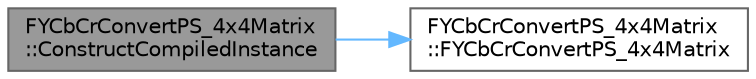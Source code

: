 digraph "FYCbCrConvertPS_4x4Matrix::ConstructCompiledInstance"
{
 // INTERACTIVE_SVG=YES
 // LATEX_PDF_SIZE
  bgcolor="transparent";
  edge [fontname=Helvetica,fontsize=10,labelfontname=Helvetica,labelfontsize=10];
  node [fontname=Helvetica,fontsize=10,shape=box,height=0.2,width=0.4];
  rankdir="LR";
  Node1 [id="Node000001",label="FYCbCrConvertPS_4x4Matrix\l::ConstructCompiledInstance",height=0.2,width=0.4,color="gray40", fillcolor="grey60", style="filled", fontcolor="black",tooltip=" "];
  Node1 -> Node2 [id="edge1_Node000001_Node000002",color="steelblue1",style="solid",tooltip=" "];
  Node2 [id="Node000002",label="FYCbCrConvertPS_4x4Matrix\l::FYCbCrConvertPS_4x4Matrix",height=0.2,width=0.4,color="grey40", fillcolor="white", style="filled",URL="$d1/d72/classFYCbCrConvertPS__4x4Matrix.html#a6ff9781e5711c11076c0cff50abbdbae",tooltip=" "];
}
